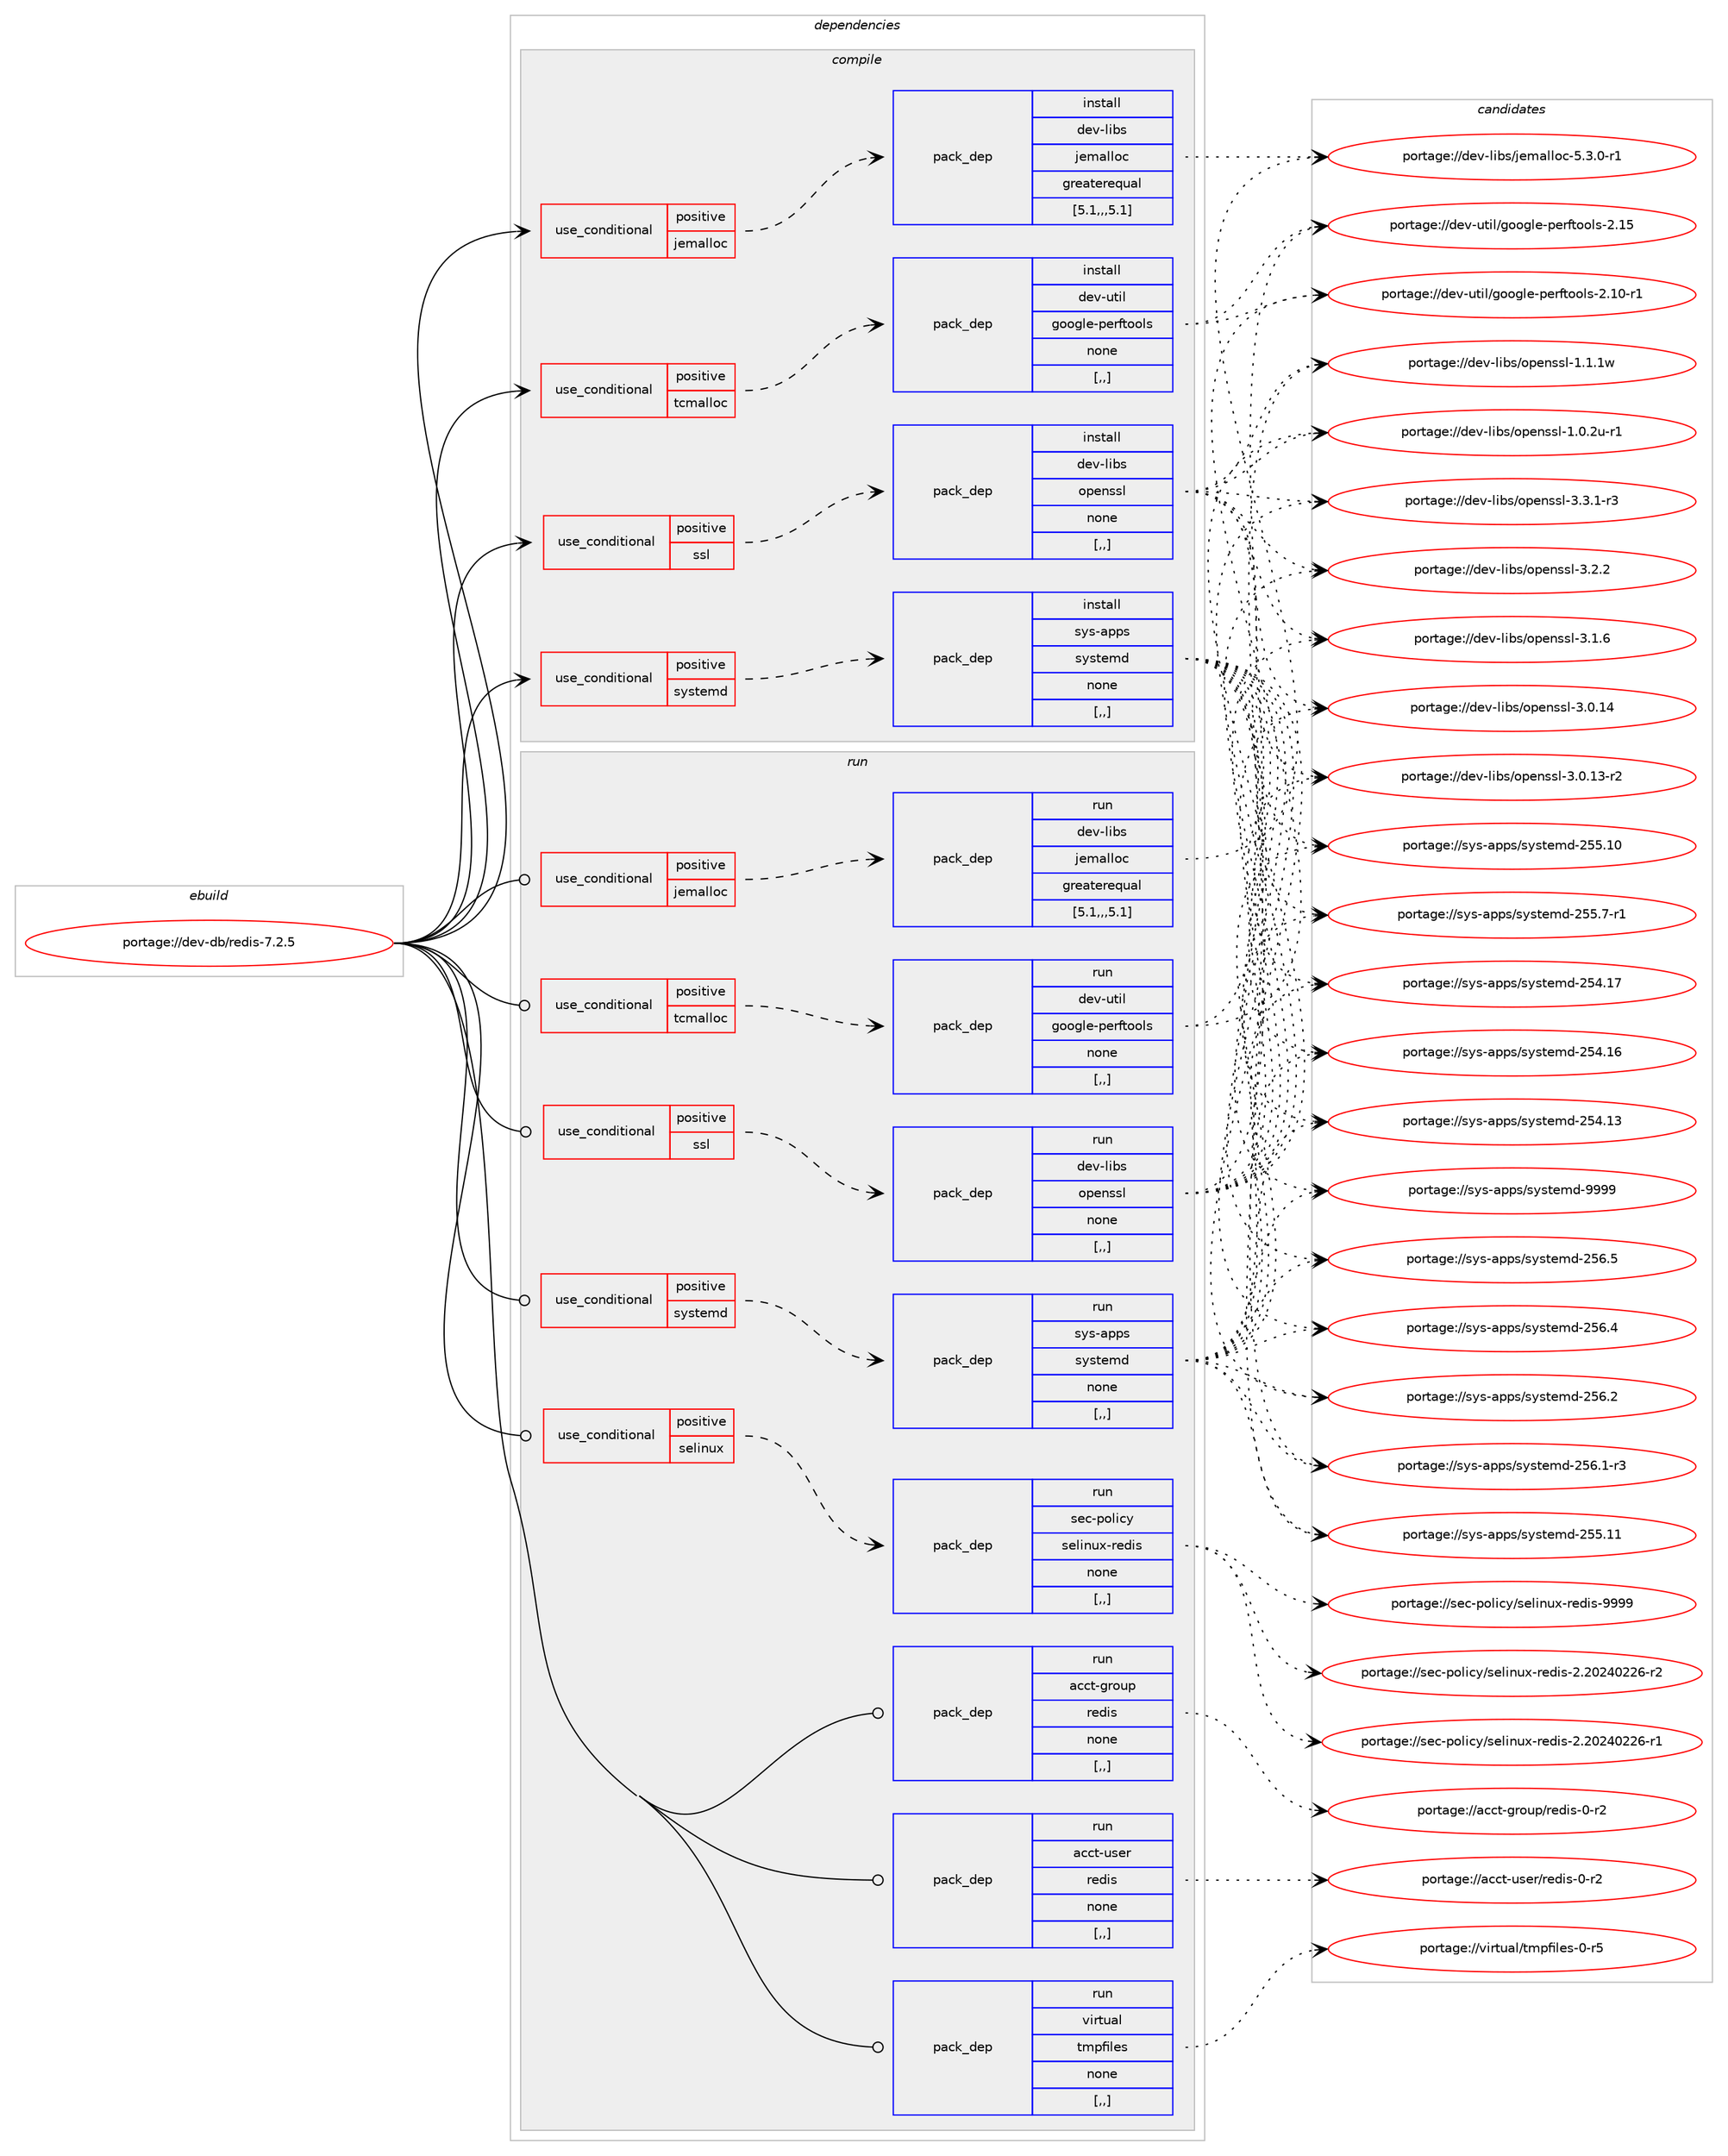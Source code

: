 digraph prolog {

# *************
# Graph options
# *************

newrank=true;
concentrate=true;
compound=true;
graph [rankdir=LR,fontname=Helvetica,fontsize=10,ranksep=1.5];#, ranksep=2.5, nodesep=0.2];
edge  [arrowhead=vee];
node  [fontname=Helvetica,fontsize=10];

# **********
# The ebuild
# **********

subgraph cluster_leftcol {
color=gray;
label=<<i>ebuild</i>>;
id [label="portage://dev-db/redis-7.2.5", color=red, width=4, href="../dev-db/redis-7.2.5.svg"];
}

# ****************
# The dependencies
# ****************

subgraph cluster_midcol {
color=gray;
label=<<i>dependencies</i>>;
subgraph cluster_compile {
fillcolor="#eeeeee";
style=filled;
label=<<i>compile</i>>;
subgraph cond148869 {
dependency564778 [label=<<TABLE BORDER="0" CELLBORDER="1" CELLSPACING="0" CELLPADDING="4"><TR><TD ROWSPAN="3" CELLPADDING="10">use_conditional</TD></TR><TR><TD>positive</TD></TR><TR><TD>jemalloc</TD></TR></TABLE>>, shape=none, color=red];
subgraph pack411361 {
dependency564779 [label=<<TABLE BORDER="0" CELLBORDER="1" CELLSPACING="0" CELLPADDING="4" WIDTH="220"><TR><TD ROWSPAN="6" CELLPADDING="30">pack_dep</TD></TR><TR><TD WIDTH="110">install</TD></TR><TR><TD>dev-libs</TD></TR><TR><TD>jemalloc</TD></TR><TR><TD>greaterequal</TD></TR><TR><TD>[5.1,,,5.1]</TD></TR></TABLE>>, shape=none, color=blue];
}
dependency564778:e -> dependency564779:w [weight=20,style="dashed",arrowhead="vee"];
}
id:e -> dependency564778:w [weight=20,style="solid",arrowhead="vee"];
subgraph cond148870 {
dependency564780 [label=<<TABLE BORDER="0" CELLBORDER="1" CELLSPACING="0" CELLPADDING="4"><TR><TD ROWSPAN="3" CELLPADDING="10">use_conditional</TD></TR><TR><TD>positive</TD></TR><TR><TD>ssl</TD></TR></TABLE>>, shape=none, color=red];
subgraph pack411362 {
dependency564781 [label=<<TABLE BORDER="0" CELLBORDER="1" CELLSPACING="0" CELLPADDING="4" WIDTH="220"><TR><TD ROWSPAN="6" CELLPADDING="30">pack_dep</TD></TR><TR><TD WIDTH="110">install</TD></TR><TR><TD>dev-libs</TD></TR><TR><TD>openssl</TD></TR><TR><TD>none</TD></TR><TR><TD>[,,]</TD></TR></TABLE>>, shape=none, color=blue];
}
dependency564780:e -> dependency564781:w [weight=20,style="dashed",arrowhead="vee"];
}
id:e -> dependency564780:w [weight=20,style="solid",arrowhead="vee"];
subgraph cond148871 {
dependency564782 [label=<<TABLE BORDER="0" CELLBORDER="1" CELLSPACING="0" CELLPADDING="4"><TR><TD ROWSPAN="3" CELLPADDING="10">use_conditional</TD></TR><TR><TD>positive</TD></TR><TR><TD>systemd</TD></TR></TABLE>>, shape=none, color=red];
subgraph pack411363 {
dependency564783 [label=<<TABLE BORDER="0" CELLBORDER="1" CELLSPACING="0" CELLPADDING="4" WIDTH="220"><TR><TD ROWSPAN="6" CELLPADDING="30">pack_dep</TD></TR><TR><TD WIDTH="110">install</TD></TR><TR><TD>sys-apps</TD></TR><TR><TD>systemd</TD></TR><TR><TD>none</TD></TR><TR><TD>[,,]</TD></TR></TABLE>>, shape=none, color=blue];
}
dependency564782:e -> dependency564783:w [weight=20,style="dashed",arrowhead="vee"];
}
id:e -> dependency564782:w [weight=20,style="solid",arrowhead="vee"];
subgraph cond148872 {
dependency564784 [label=<<TABLE BORDER="0" CELLBORDER="1" CELLSPACING="0" CELLPADDING="4"><TR><TD ROWSPAN="3" CELLPADDING="10">use_conditional</TD></TR><TR><TD>positive</TD></TR><TR><TD>tcmalloc</TD></TR></TABLE>>, shape=none, color=red];
subgraph pack411364 {
dependency564785 [label=<<TABLE BORDER="0" CELLBORDER="1" CELLSPACING="0" CELLPADDING="4" WIDTH="220"><TR><TD ROWSPAN="6" CELLPADDING="30">pack_dep</TD></TR><TR><TD WIDTH="110">install</TD></TR><TR><TD>dev-util</TD></TR><TR><TD>google-perftools</TD></TR><TR><TD>none</TD></TR><TR><TD>[,,]</TD></TR></TABLE>>, shape=none, color=blue];
}
dependency564784:e -> dependency564785:w [weight=20,style="dashed",arrowhead="vee"];
}
id:e -> dependency564784:w [weight=20,style="solid",arrowhead="vee"];
}
subgraph cluster_compileandrun {
fillcolor="#eeeeee";
style=filled;
label=<<i>compile and run</i>>;
}
subgraph cluster_run {
fillcolor="#eeeeee";
style=filled;
label=<<i>run</i>>;
subgraph cond148873 {
dependency564786 [label=<<TABLE BORDER="0" CELLBORDER="1" CELLSPACING="0" CELLPADDING="4"><TR><TD ROWSPAN="3" CELLPADDING="10">use_conditional</TD></TR><TR><TD>positive</TD></TR><TR><TD>jemalloc</TD></TR></TABLE>>, shape=none, color=red];
subgraph pack411365 {
dependency564787 [label=<<TABLE BORDER="0" CELLBORDER="1" CELLSPACING="0" CELLPADDING="4" WIDTH="220"><TR><TD ROWSPAN="6" CELLPADDING="30">pack_dep</TD></TR><TR><TD WIDTH="110">run</TD></TR><TR><TD>dev-libs</TD></TR><TR><TD>jemalloc</TD></TR><TR><TD>greaterequal</TD></TR><TR><TD>[5.1,,,5.1]</TD></TR></TABLE>>, shape=none, color=blue];
}
dependency564786:e -> dependency564787:w [weight=20,style="dashed",arrowhead="vee"];
}
id:e -> dependency564786:w [weight=20,style="solid",arrowhead="odot"];
subgraph cond148874 {
dependency564788 [label=<<TABLE BORDER="0" CELLBORDER="1" CELLSPACING="0" CELLPADDING="4"><TR><TD ROWSPAN="3" CELLPADDING="10">use_conditional</TD></TR><TR><TD>positive</TD></TR><TR><TD>selinux</TD></TR></TABLE>>, shape=none, color=red];
subgraph pack411366 {
dependency564789 [label=<<TABLE BORDER="0" CELLBORDER="1" CELLSPACING="0" CELLPADDING="4" WIDTH="220"><TR><TD ROWSPAN="6" CELLPADDING="30">pack_dep</TD></TR><TR><TD WIDTH="110">run</TD></TR><TR><TD>sec-policy</TD></TR><TR><TD>selinux-redis</TD></TR><TR><TD>none</TD></TR><TR><TD>[,,]</TD></TR></TABLE>>, shape=none, color=blue];
}
dependency564788:e -> dependency564789:w [weight=20,style="dashed",arrowhead="vee"];
}
id:e -> dependency564788:w [weight=20,style="solid",arrowhead="odot"];
subgraph cond148875 {
dependency564790 [label=<<TABLE BORDER="0" CELLBORDER="1" CELLSPACING="0" CELLPADDING="4"><TR><TD ROWSPAN="3" CELLPADDING="10">use_conditional</TD></TR><TR><TD>positive</TD></TR><TR><TD>ssl</TD></TR></TABLE>>, shape=none, color=red];
subgraph pack411367 {
dependency564791 [label=<<TABLE BORDER="0" CELLBORDER="1" CELLSPACING="0" CELLPADDING="4" WIDTH="220"><TR><TD ROWSPAN="6" CELLPADDING="30">pack_dep</TD></TR><TR><TD WIDTH="110">run</TD></TR><TR><TD>dev-libs</TD></TR><TR><TD>openssl</TD></TR><TR><TD>none</TD></TR><TR><TD>[,,]</TD></TR></TABLE>>, shape=none, color=blue];
}
dependency564790:e -> dependency564791:w [weight=20,style="dashed",arrowhead="vee"];
}
id:e -> dependency564790:w [weight=20,style="solid",arrowhead="odot"];
subgraph cond148876 {
dependency564792 [label=<<TABLE BORDER="0" CELLBORDER="1" CELLSPACING="0" CELLPADDING="4"><TR><TD ROWSPAN="3" CELLPADDING="10">use_conditional</TD></TR><TR><TD>positive</TD></TR><TR><TD>systemd</TD></TR></TABLE>>, shape=none, color=red];
subgraph pack411368 {
dependency564793 [label=<<TABLE BORDER="0" CELLBORDER="1" CELLSPACING="0" CELLPADDING="4" WIDTH="220"><TR><TD ROWSPAN="6" CELLPADDING="30">pack_dep</TD></TR><TR><TD WIDTH="110">run</TD></TR><TR><TD>sys-apps</TD></TR><TR><TD>systemd</TD></TR><TR><TD>none</TD></TR><TR><TD>[,,]</TD></TR></TABLE>>, shape=none, color=blue];
}
dependency564792:e -> dependency564793:w [weight=20,style="dashed",arrowhead="vee"];
}
id:e -> dependency564792:w [weight=20,style="solid",arrowhead="odot"];
subgraph cond148877 {
dependency564794 [label=<<TABLE BORDER="0" CELLBORDER="1" CELLSPACING="0" CELLPADDING="4"><TR><TD ROWSPAN="3" CELLPADDING="10">use_conditional</TD></TR><TR><TD>positive</TD></TR><TR><TD>tcmalloc</TD></TR></TABLE>>, shape=none, color=red];
subgraph pack411369 {
dependency564795 [label=<<TABLE BORDER="0" CELLBORDER="1" CELLSPACING="0" CELLPADDING="4" WIDTH="220"><TR><TD ROWSPAN="6" CELLPADDING="30">pack_dep</TD></TR><TR><TD WIDTH="110">run</TD></TR><TR><TD>dev-util</TD></TR><TR><TD>google-perftools</TD></TR><TR><TD>none</TD></TR><TR><TD>[,,]</TD></TR></TABLE>>, shape=none, color=blue];
}
dependency564794:e -> dependency564795:w [weight=20,style="dashed",arrowhead="vee"];
}
id:e -> dependency564794:w [weight=20,style="solid",arrowhead="odot"];
subgraph pack411370 {
dependency564796 [label=<<TABLE BORDER="0" CELLBORDER="1" CELLSPACING="0" CELLPADDING="4" WIDTH="220"><TR><TD ROWSPAN="6" CELLPADDING="30">pack_dep</TD></TR><TR><TD WIDTH="110">run</TD></TR><TR><TD>acct-group</TD></TR><TR><TD>redis</TD></TR><TR><TD>none</TD></TR><TR><TD>[,,]</TD></TR></TABLE>>, shape=none, color=blue];
}
id:e -> dependency564796:w [weight=20,style="solid",arrowhead="odot"];
subgraph pack411371 {
dependency564797 [label=<<TABLE BORDER="0" CELLBORDER="1" CELLSPACING="0" CELLPADDING="4" WIDTH="220"><TR><TD ROWSPAN="6" CELLPADDING="30">pack_dep</TD></TR><TR><TD WIDTH="110">run</TD></TR><TR><TD>acct-user</TD></TR><TR><TD>redis</TD></TR><TR><TD>none</TD></TR><TR><TD>[,,]</TD></TR></TABLE>>, shape=none, color=blue];
}
id:e -> dependency564797:w [weight=20,style="solid",arrowhead="odot"];
subgraph pack411372 {
dependency564798 [label=<<TABLE BORDER="0" CELLBORDER="1" CELLSPACING="0" CELLPADDING="4" WIDTH="220"><TR><TD ROWSPAN="6" CELLPADDING="30">pack_dep</TD></TR><TR><TD WIDTH="110">run</TD></TR><TR><TD>virtual</TD></TR><TR><TD>tmpfiles</TD></TR><TR><TD>none</TD></TR><TR><TD>[,,]</TD></TR></TABLE>>, shape=none, color=blue];
}
id:e -> dependency564798:w [weight=20,style="solid",arrowhead="odot"];
}
}

# **************
# The candidates
# **************

subgraph cluster_choices {
rank=same;
color=gray;
label=<<i>candidates</i>>;

subgraph choice411361 {
color=black;
nodesep=1;
choice10010111845108105981154710610110997108108111994553465146484511449 [label="portage://dev-libs/jemalloc-5.3.0-r1", color=red, width=4,href="../dev-libs/jemalloc-5.3.0-r1.svg"];
dependency564779:e -> choice10010111845108105981154710610110997108108111994553465146484511449:w [style=dotted,weight="100"];
}
subgraph choice411362 {
color=black;
nodesep=1;
choice1001011184510810598115471111121011101151151084551465146494511451 [label="portage://dev-libs/openssl-3.3.1-r3", color=red, width=4,href="../dev-libs/openssl-3.3.1-r3.svg"];
choice100101118451081059811547111112101110115115108455146504650 [label="portage://dev-libs/openssl-3.2.2", color=red, width=4,href="../dev-libs/openssl-3.2.2.svg"];
choice100101118451081059811547111112101110115115108455146494654 [label="portage://dev-libs/openssl-3.1.6", color=red, width=4,href="../dev-libs/openssl-3.1.6.svg"];
choice10010111845108105981154711111210111011511510845514648464952 [label="portage://dev-libs/openssl-3.0.14", color=red, width=4,href="../dev-libs/openssl-3.0.14.svg"];
choice100101118451081059811547111112101110115115108455146484649514511450 [label="portage://dev-libs/openssl-3.0.13-r2", color=red, width=4,href="../dev-libs/openssl-3.0.13-r2.svg"];
choice100101118451081059811547111112101110115115108454946494649119 [label="portage://dev-libs/openssl-1.1.1w", color=red, width=4,href="../dev-libs/openssl-1.1.1w.svg"];
choice1001011184510810598115471111121011101151151084549464846501174511449 [label="portage://dev-libs/openssl-1.0.2u-r1", color=red, width=4,href="../dev-libs/openssl-1.0.2u-r1.svg"];
dependency564781:e -> choice1001011184510810598115471111121011101151151084551465146494511451:w [style=dotted,weight="100"];
dependency564781:e -> choice100101118451081059811547111112101110115115108455146504650:w [style=dotted,weight="100"];
dependency564781:e -> choice100101118451081059811547111112101110115115108455146494654:w [style=dotted,weight="100"];
dependency564781:e -> choice10010111845108105981154711111210111011511510845514648464952:w [style=dotted,weight="100"];
dependency564781:e -> choice100101118451081059811547111112101110115115108455146484649514511450:w [style=dotted,weight="100"];
dependency564781:e -> choice100101118451081059811547111112101110115115108454946494649119:w [style=dotted,weight="100"];
dependency564781:e -> choice1001011184510810598115471111121011101151151084549464846501174511449:w [style=dotted,weight="100"];
}
subgraph choice411363 {
color=black;
nodesep=1;
choice1151211154597112112115471151211151161011091004557575757 [label="portage://sys-apps/systemd-9999", color=red, width=4,href="../sys-apps/systemd-9999.svg"];
choice115121115459711211211547115121115116101109100455053544653 [label="portage://sys-apps/systemd-256.5", color=red, width=4,href="../sys-apps/systemd-256.5.svg"];
choice115121115459711211211547115121115116101109100455053544652 [label="portage://sys-apps/systemd-256.4", color=red, width=4,href="../sys-apps/systemd-256.4.svg"];
choice115121115459711211211547115121115116101109100455053544650 [label="portage://sys-apps/systemd-256.2", color=red, width=4,href="../sys-apps/systemd-256.2.svg"];
choice1151211154597112112115471151211151161011091004550535446494511451 [label="portage://sys-apps/systemd-256.1-r3", color=red, width=4,href="../sys-apps/systemd-256.1-r3.svg"];
choice11512111545971121121154711512111511610110910045505353464949 [label="portage://sys-apps/systemd-255.11", color=red, width=4,href="../sys-apps/systemd-255.11.svg"];
choice11512111545971121121154711512111511610110910045505353464948 [label="portage://sys-apps/systemd-255.10", color=red, width=4,href="../sys-apps/systemd-255.10.svg"];
choice1151211154597112112115471151211151161011091004550535346554511449 [label="portage://sys-apps/systemd-255.7-r1", color=red, width=4,href="../sys-apps/systemd-255.7-r1.svg"];
choice11512111545971121121154711512111511610110910045505352464955 [label="portage://sys-apps/systemd-254.17", color=red, width=4,href="../sys-apps/systemd-254.17.svg"];
choice11512111545971121121154711512111511610110910045505352464954 [label="portage://sys-apps/systemd-254.16", color=red, width=4,href="../sys-apps/systemd-254.16.svg"];
choice11512111545971121121154711512111511610110910045505352464951 [label="portage://sys-apps/systemd-254.13", color=red, width=4,href="../sys-apps/systemd-254.13.svg"];
dependency564783:e -> choice1151211154597112112115471151211151161011091004557575757:w [style=dotted,weight="100"];
dependency564783:e -> choice115121115459711211211547115121115116101109100455053544653:w [style=dotted,weight="100"];
dependency564783:e -> choice115121115459711211211547115121115116101109100455053544652:w [style=dotted,weight="100"];
dependency564783:e -> choice115121115459711211211547115121115116101109100455053544650:w [style=dotted,weight="100"];
dependency564783:e -> choice1151211154597112112115471151211151161011091004550535446494511451:w [style=dotted,weight="100"];
dependency564783:e -> choice11512111545971121121154711512111511610110910045505353464949:w [style=dotted,weight="100"];
dependency564783:e -> choice11512111545971121121154711512111511610110910045505353464948:w [style=dotted,weight="100"];
dependency564783:e -> choice1151211154597112112115471151211151161011091004550535346554511449:w [style=dotted,weight="100"];
dependency564783:e -> choice11512111545971121121154711512111511610110910045505352464955:w [style=dotted,weight="100"];
dependency564783:e -> choice11512111545971121121154711512111511610110910045505352464954:w [style=dotted,weight="100"];
dependency564783:e -> choice11512111545971121121154711512111511610110910045505352464951:w [style=dotted,weight="100"];
}
subgraph choice411364 {
color=black;
nodesep=1;
choice1001011184511711610510847103111111103108101451121011141021161111111081154550464953 [label="portage://dev-util/google-perftools-2.15", color=red, width=4,href="../dev-util/google-perftools-2.15.svg"];
choice10010111845117116105108471031111111031081014511210111410211611111110811545504649484511449 [label="portage://dev-util/google-perftools-2.10-r1", color=red, width=4,href="../dev-util/google-perftools-2.10-r1.svg"];
dependency564785:e -> choice1001011184511711610510847103111111103108101451121011141021161111111081154550464953:w [style=dotted,weight="100"];
dependency564785:e -> choice10010111845117116105108471031111111031081014511210111410211611111110811545504649484511449:w [style=dotted,weight="100"];
}
subgraph choice411365 {
color=black;
nodesep=1;
choice10010111845108105981154710610110997108108111994553465146484511449 [label="portage://dev-libs/jemalloc-5.3.0-r1", color=red, width=4,href="../dev-libs/jemalloc-5.3.0-r1.svg"];
dependency564787:e -> choice10010111845108105981154710610110997108108111994553465146484511449:w [style=dotted,weight="100"];
}
subgraph choice411366 {
color=black;
nodesep=1;
choice11510199451121111081059912147115101108105110117120451141011001051154557575757 [label="portage://sec-policy/selinux-redis-9999", color=red, width=4,href="../sec-policy/selinux-redis-9999.svg"];
choice115101994511211110810599121471151011081051101171204511410110010511545504650485052485050544511450 [label="portage://sec-policy/selinux-redis-2.20240226-r2", color=red, width=4,href="../sec-policy/selinux-redis-2.20240226-r2.svg"];
choice115101994511211110810599121471151011081051101171204511410110010511545504650485052485050544511449 [label="portage://sec-policy/selinux-redis-2.20240226-r1", color=red, width=4,href="../sec-policy/selinux-redis-2.20240226-r1.svg"];
dependency564789:e -> choice11510199451121111081059912147115101108105110117120451141011001051154557575757:w [style=dotted,weight="100"];
dependency564789:e -> choice115101994511211110810599121471151011081051101171204511410110010511545504650485052485050544511450:w [style=dotted,weight="100"];
dependency564789:e -> choice115101994511211110810599121471151011081051101171204511410110010511545504650485052485050544511449:w [style=dotted,weight="100"];
}
subgraph choice411367 {
color=black;
nodesep=1;
choice1001011184510810598115471111121011101151151084551465146494511451 [label="portage://dev-libs/openssl-3.3.1-r3", color=red, width=4,href="../dev-libs/openssl-3.3.1-r3.svg"];
choice100101118451081059811547111112101110115115108455146504650 [label="portage://dev-libs/openssl-3.2.2", color=red, width=4,href="../dev-libs/openssl-3.2.2.svg"];
choice100101118451081059811547111112101110115115108455146494654 [label="portage://dev-libs/openssl-3.1.6", color=red, width=4,href="../dev-libs/openssl-3.1.6.svg"];
choice10010111845108105981154711111210111011511510845514648464952 [label="portage://dev-libs/openssl-3.0.14", color=red, width=4,href="../dev-libs/openssl-3.0.14.svg"];
choice100101118451081059811547111112101110115115108455146484649514511450 [label="portage://dev-libs/openssl-3.0.13-r2", color=red, width=4,href="../dev-libs/openssl-3.0.13-r2.svg"];
choice100101118451081059811547111112101110115115108454946494649119 [label="portage://dev-libs/openssl-1.1.1w", color=red, width=4,href="../dev-libs/openssl-1.1.1w.svg"];
choice1001011184510810598115471111121011101151151084549464846501174511449 [label="portage://dev-libs/openssl-1.0.2u-r1", color=red, width=4,href="../dev-libs/openssl-1.0.2u-r1.svg"];
dependency564791:e -> choice1001011184510810598115471111121011101151151084551465146494511451:w [style=dotted,weight="100"];
dependency564791:e -> choice100101118451081059811547111112101110115115108455146504650:w [style=dotted,weight="100"];
dependency564791:e -> choice100101118451081059811547111112101110115115108455146494654:w [style=dotted,weight="100"];
dependency564791:e -> choice10010111845108105981154711111210111011511510845514648464952:w [style=dotted,weight="100"];
dependency564791:e -> choice100101118451081059811547111112101110115115108455146484649514511450:w [style=dotted,weight="100"];
dependency564791:e -> choice100101118451081059811547111112101110115115108454946494649119:w [style=dotted,weight="100"];
dependency564791:e -> choice1001011184510810598115471111121011101151151084549464846501174511449:w [style=dotted,weight="100"];
}
subgraph choice411368 {
color=black;
nodesep=1;
choice1151211154597112112115471151211151161011091004557575757 [label="portage://sys-apps/systemd-9999", color=red, width=4,href="../sys-apps/systemd-9999.svg"];
choice115121115459711211211547115121115116101109100455053544653 [label="portage://sys-apps/systemd-256.5", color=red, width=4,href="../sys-apps/systemd-256.5.svg"];
choice115121115459711211211547115121115116101109100455053544652 [label="portage://sys-apps/systemd-256.4", color=red, width=4,href="../sys-apps/systemd-256.4.svg"];
choice115121115459711211211547115121115116101109100455053544650 [label="portage://sys-apps/systemd-256.2", color=red, width=4,href="../sys-apps/systemd-256.2.svg"];
choice1151211154597112112115471151211151161011091004550535446494511451 [label="portage://sys-apps/systemd-256.1-r3", color=red, width=4,href="../sys-apps/systemd-256.1-r3.svg"];
choice11512111545971121121154711512111511610110910045505353464949 [label="portage://sys-apps/systemd-255.11", color=red, width=4,href="../sys-apps/systemd-255.11.svg"];
choice11512111545971121121154711512111511610110910045505353464948 [label="portage://sys-apps/systemd-255.10", color=red, width=4,href="../sys-apps/systemd-255.10.svg"];
choice1151211154597112112115471151211151161011091004550535346554511449 [label="portage://sys-apps/systemd-255.7-r1", color=red, width=4,href="../sys-apps/systemd-255.7-r1.svg"];
choice11512111545971121121154711512111511610110910045505352464955 [label="portage://sys-apps/systemd-254.17", color=red, width=4,href="../sys-apps/systemd-254.17.svg"];
choice11512111545971121121154711512111511610110910045505352464954 [label="portage://sys-apps/systemd-254.16", color=red, width=4,href="../sys-apps/systemd-254.16.svg"];
choice11512111545971121121154711512111511610110910045505352464951 [label="portage://sys-apps/systemd-254.13", color=red, width=4,href="../sys-apps/systemd-254.13.svg"];
dependency564793:e -> choice1151211154597112112115471151211151161011091004557575757:w [style=dotted,weight="100"];
dependency564793:e -> choice115121115459711211211547115121115116101109100455053544653:w [style=dotted,weight="100"];
dependency564793:e -> choice115121115459711211211547115121115116101109100455053544652:w [style=dotted,weight="100"];
dependency564793:e -> choice115121115459711211211547115121115116101109100455053544650:w [style=dotted,weight="100"];
dependency564793:e -> choice1151211154597112112115471151211151161011091004550535446494511451:w [style=dotted,weight="100"];
dependency564793:e -> choice11512111545971121121154711512111511610110910045505353464949:w [style=dotted,weight="100"];
dependency564793:e -> choice11512111545971121121154711512111511610110910045505353464948:w [style=dotted,weight="100"];
dependency564793:e -> choice1151211154597112112115471151211151161011091004550535346554511449:w [style=dotted,weight="100"];
dependency564793:e -> choice11512111545971121121154711512111511610110910045505352464955:w [style=dotted,weight="100"];
dependency564793:e -> choice11512111545971121121154711512111511610110910045505352464954:w [style=dotted,weight="100"];
dependency564793:e -> choice11512111545971121121154711512111511610110910045505352464951:w [style=dotted,weight="100"];
}
subgraph choice411369 {
color=black;
nodesep=1;
choice1001011184511711610510847103111111103108101451121011141021161111111081154550464953 [label="portage://dev-util/google-perftools-2.15", color=red, width=4,href="../dev-util/google-perftools-2.15.svg"];
choice10010111845117116105108471031111111031081014511210111410211611111110811545504649484511449 [label="portage://dev-util/google-perftools-2.10-r1", color=red, width=4,href="../dev-util/google-perftools-2.10-r1.svg"];
dependency564795:e -> choice1001011184511711610510847103111111103108101451121011141021161111111081154550464953:w [style=dotted,weight="100"];
dependency564795:e -> choice10010111845117116105108471031111111031081014511210111410211611111110811545504649484511449:w [style=dotted,weight="100"];
}
subgraph choice411370 {
color=black;
nodesep=1;
choice979999116451031141111171124711410110010511545484511450 [label="portage://acct-group/redis-0-r2", color=red, width=4,href="../acct-group/redis-0-r2.svg"];
dependency564796:e -> choice979999116451031141111171124711410110010511545484511450:w [style=dotted,weight="100"];
}
subgraph choice411371 {
color=black;
nodesep=1;
choice979999116451171151011144711410110010511545484511450 [label="portage://acct-user/redis-0-r2", color=red, width=4,href="../acct-user/redis-0-r2.svg"];
dependency564797:e -> choice979999116451171151011144711410110010511545484511450:w [style=dotted,weight="100"];
}
subgraph choice411372 {
color=black;
nodesep=1;
choice118105114116117971084711610911210210510810111545484511453 [label="portage://virtual/tmpfiles-0-r5", color=red, width=4,href="../virtual/tmpfiles-0-r5.svg"];
dependency564798:e -> choice118105114116117971084711610911210210510810111545484511453:w [style=dotted,weight="100"];
}
}

}
